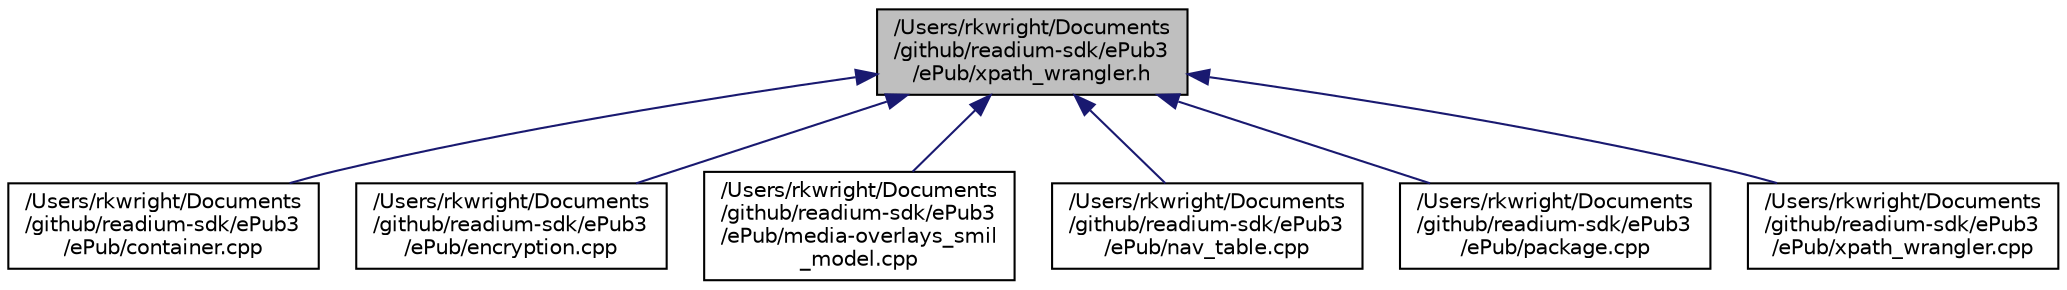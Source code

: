 digraph "/Users/rkwright/Documents/github/readium-sdk/ePub3/ePub/xpath_wrangler.h"
{
  edge [fontname="Helvetica",fontsize="10",labelfontname="Helvetica",labelfontsize="10"];
  node [fontname="Helvetica",fontsize="10",shape=record];
  Node1 [label="/Users/rkwright/Documents\l/github/readium-sdk/ePub3\l/ePub/xpath_wrangler.h",height=0.2,width=0.4,color="black", fillcolor="grey75", style="filled" fontcolor="black"];
  Node1 -> Node2 [dir="back",color="midnightblue",fontsize="10",style="solid",fontname="Helvetica"];
  Node2 [label="/Users/rkwright/Documents\l/github/readium-sdk/ePub3\l/ePub/container.cpp",height=0.2,width=0.4,color="black", fillcolor="white", style="filled",URL="$container_8cpp.xhtml"];
  Node1 -> Node3 [dir="back",color="midnightblue",fontsize="10",style="solid",fontname="Helvetica"];
  Node3 [label="/Users/rkwright/Documents\l/github/readium-sdk/ePub3\l/ePub/encryption.cpp",height=0.2,width=0.4,color="black", fillcolor="white", style="filled",URL="$encryption_8cpp.xhtml"];
  Node1 -> Node4 [dir="back",color="midnightblue",fontsize="10",style="solid",fontname="Helvetica"];
  Node4 [label="/Users/rkwright/Documents\l/github/readium-sdk/ePub3\l/ePub/media-overlays_smil\l_model.cpp",height=0.2,width=0.4,color="black", fillcolor="white", style="filled",URL="$media-overlays__smil__model_8cpp.xhtml"];
  Node1 -> Node5 [dir="back",color="midnightblue",fontsize="10",style="solid",fontname="Helvetica"];
  Node5 [label="/Users/rkwright/Documents\l/github/readium-sdk/ePub3\l/ePub/nav_table.cpp",height=0.2,width=0.4,color="black", fillcolor="white", style="filled",URL="$nav__table_8cpp.xhtml"];
  Node1 -> Node6 [dir="back",color="midnightblue",fontsize="10",style="solid",fontname="Helvetica"];
  Node6 [label="/Users/rkwright/Documents\l/github/readium-sdk/ePub3\l/ePub/package.cpp",height=0.2,width=0.4,color="black", fillcolor="white", style="filled",URL="$package_8cpp.xhtml"];
  Node1 -> Node7 [dir="back",color="midnightblue",fontsize="10",style="solid",fontname="Helvetica"];
  Node7 [label="/Users/rkwright/Documents\l/github/readium-sdk/ePub3\l/ePub/xpath_wrangler.cpp",height=0.2,width=0.4,color="black", fillcolor="white", style="filled",URL="$xpath__wrangler_8cpp.xhtml"];
}
